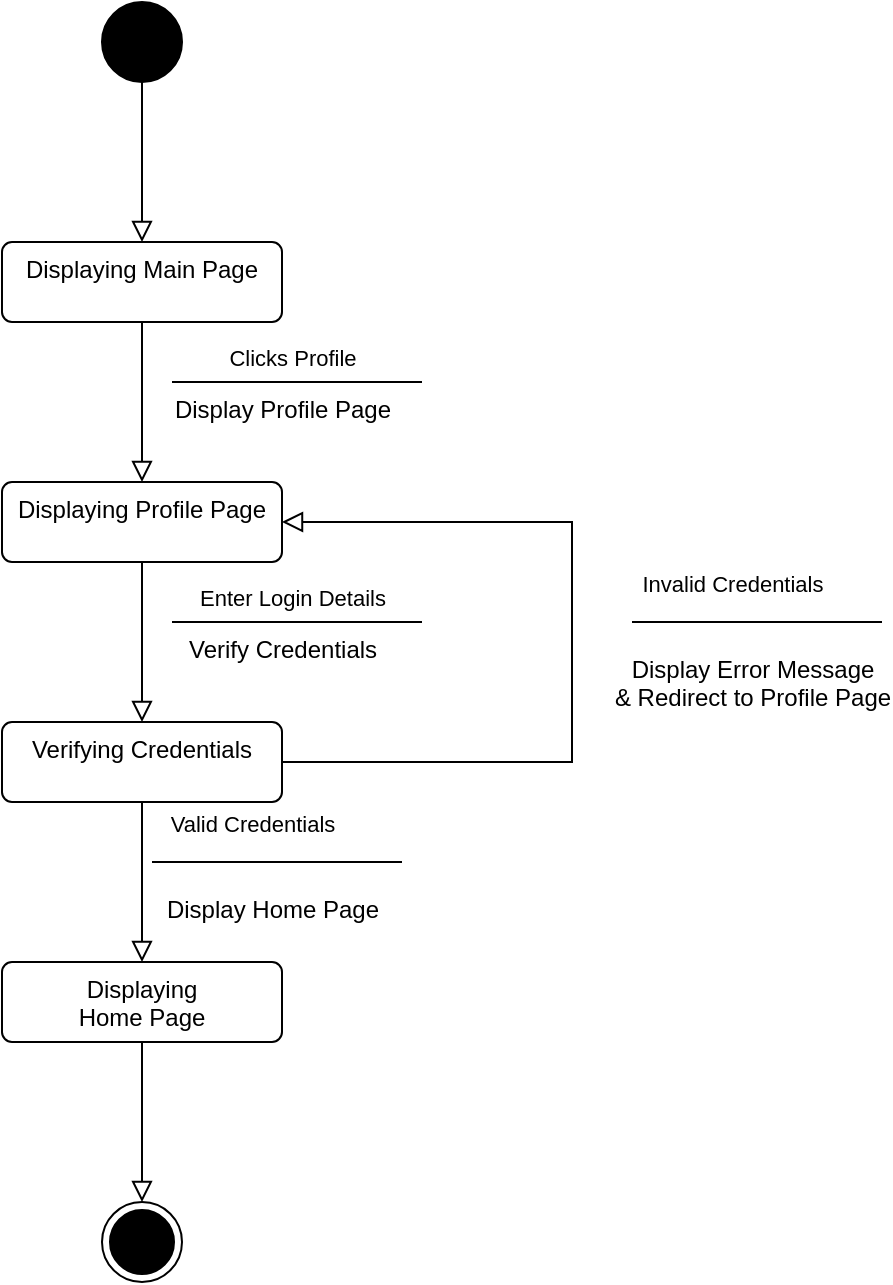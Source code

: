 <mxfile version="24.7.6">
  <diagram name="Page-1" id="PO6YEovwAHuaW14SgPtq">
    <mxGraphModel dx="880" dy="468" grid="1" gridSize="10" guides="1" tooltips="1" connect="1" arrows="1" fold="1" page="1" pageScale="1" pageWidth="4681" pageHeight="3300" background="none" math="0" shadow="0">
      <root>
        <mxCell id="0" />
        <mxCell id="1" parent="0" />
        <mxCell id="dLCL1BNoXGIihHrT0mXC-1" value="" style="ellipse;fillColor=strokeColor;html=1;" parent="1" vertex="1">
          <mxGeometry x="445" width="40" height="40" as="geometry" />
        </mxCell>
        <mxCell id="dLCL1BNoXGIihHrT0mXC-2" value="" style="endArrow=block;html=1;rounded=0;align=center;verticalAlign=bottom;endFill=0;labelBackgroundColor=none;endSize=8;exitX=0.5;exitY=1;exitDx=0;exitDy=0;entryX=0.5;entryY=0;entryDx=0;entryDy=0;" parent="1" source="dLCL1BNoXGIihHrT0mXC-1" target="dLCL1BNoXGIihHrT0mXC-10" edge="1">
          <mxGeometry x="-0.325" y="135" relative="1" as="geometry">
            <mxPoint x="540" y="20" as="sourcePoint" />
            <mxPoint x="465" y="120" as="targetPoint" />
            <mxPoint as="offset" />
          </mxGeometry>
        </mxCell>
        <mxCell id="dLCL1BNoXGIihHrT0mXC-3" value="" style="resizable=0;html=1;align=center;verticalAlign=top;labelBackgroundColor=none;" parent="dLCL1BNoXGIihHrT0mXC-2" connectable="0" vertex="1">
          <mxGeometry relative="1" as="geometry">
            <mxPoint x="145" y="10" as="offset" />
          </mxGeometry>
        </mxCell>
        <mxCell id="dLCL1BNoXGIihHrT0mXC-10" value="Displaying Main Page" style="html=1;align=center;verticalAlign=top;rounded=1;absoluteArcSize=1;arcSize=10;dashed=0;whiteSpace=wrap;" parent="1" vertex="1">
          <mxGeometry x="395" y="120" width="140" height="40" as="geometry" />
        </mxCell>
        <mxCell id="dLCL1BNoXGIihHrT0mXC-19" value="Displaying Profile Page" style="html=1;align=center;verticalAlign=top;rounded=1;absoluteArcSize=1;arcSize=10;dashed=0;whiteSpace=wrap;" parent="1" vertex="1">
          <mxGeometry x="395" y="240" width="140" height="40" as="geometry" />
        </mxCell>
        <mxCell id="dLCL1BNoXGIihHrT0mXC-20" value="Clicks Profile" style="endArrow=block;html=1;rounded=0;align=center;verticalAlign=bottom;endFill=0;labelBackgroundColor=none;endSize=8;exitX=0.5;exitY=1;exitDx=0;exitDy=0;" parent="1" source="dLCL1BNoXGIihHrT0mXC-10" edge="1">
          <mxGeometry x="-0.333" y="75" relative="1" as="geometry">
            <mxPoint x="330" y="330" as="sourcePoint" />
            <mxPoint x="465" y="240" as="targetPoint" />
            <mxPoint as="offset" />
          </mxGeometry>
        </mxCell>
        <mxCell id="dLCL1BNoXGIihHrT0mXC-21" value="Display Profile Page" style="resizable=0;html=1;align=center;verticalAlign=top;labelBackgroundColor=none;" parent="dLCL1BNoXGIihHrT0mXC-20" connectable="0" vertex="1">
          <mxGeometry relative="1" as="geometry">
            <mxPoint x="70" y="-10" as="offset" />
          </mxGeometry>
        </mxCell>
        <mxCell id="dLCL1BNoXGIihHrT0mXC-24" value="Enter Login Details" style="endArrow=block;html=1;rounded=0;align=center;verticalAlign=bottom;endFill=0;labelBackgroundColor=none;endSize=8;exitX=0.5;exitY=1;exitDx=0;exitDy=0;" parent="1" source="dLCL1BNoXGIihHrT0mXC-19" edge="1">
          <mxGeometry x="-0.333" y="75" relative="1" as="geometry">
            <mxPoint x="412.5" y="380" as="sourcePoint" />
            <mxPoint x="465" y="360" as="targetPoint" />
            <mxPoint as="offset" />
          </mxGeometry>
        </mxCell>
        <mxCell id="dLCL1BNoXGIihHrT0mXC-25" value="Verify Credentials" style="resizable=0;html=1;align=center;verticalAlign=top;labelBackgroundColor=none;" parent="dLCL1BNoXGIihHrT0mXC-24" connectable="0" vertex="1">
          <mxGeometry relative="1" as="geometry">
            <mxPoint x="70" y="-10" as="offset" />
          </mxGeometry>
        </mxCell>
        <mxCell id="dLCL1BNoXGIihHrT0mXC-26" value="Verifying Credentials" style="html=1;align=center;verticalAlign=top;rounded=1;absoluteArcSize=1;arcSize=10;dashed=0;whiteSpace=wrap;" parent="1" vertex="1">
          <mxGeometry x="395" y="360" width="140" height="40" as="geometry" />
        </mxCell>
        <mxCell id="dLCL1BNoXGIihHrT0mXC-33" value="Invalid Credentials" style="endArrow=block;html=1;rounded=0;align=center;verticalAlign=bottom;endFill=0;labelBackgroundColor=none;endSize=8;exitX=1;exitY=0.5;exitDx=0;exitDy=0;entryX=1;entryY=0.5;entryDx=0;entryDy=0;" parent="1" source="dLCL1BNoXGIihHrT0mXC-26" target="dLCL1BNoXGIihHrT0mXC-19" edge="1">
          <mxGeometry x="0.098" y="-80" relative="1" as="geometry">
            <mxPoint x="570" y="490" as="sourcePoint" />
            <mxPoint x="680" y="340" as="targetPoint" />
            <Array as="points">
              <mxPoint x="680" y="380" />
              <mxPoint x="680" y="260" />
            </Array>
            <mxPoint as="offset" />
          </mxGeometry>
        </mxCell>
        <mxCell id="dLCL1BNoXGIihHrT0mXC-34" value="Display Error Message &lt;br&gt;&amp;amp; Redirect to Profile Page" style="resizable=0;html=1;align=center;verticalAlign=top;labelBackgroundColor=none;" parent="dLCL1BNoXGIihHrT0mXC-33" connectable="0" vertex="1">
          <mxGeometry relative="1" as="geometry">
            <mxPoint x="90" as="offset" />
          </mxGeometry>
        </mxCell>
        <mxCell id="IgnOkryo6ripSMt3iWWQ-1" value="" style="ellipse;html=1;shape=endState;fillColor=strokeColor;" parent="1" vertex="1">
          <mxGeometry x="445" y="600" width="40" height="40" as="geometry" />
        </mxCell>
        <mxCell id="6Mah2j8GieXK6h-RwKKI-6" value="" style="endArrow=none;html=1;endSize=12;startArrow=none;startSize=14;startFill=0;edgeStyle=orthogonalEdgeStyle;align=center;verticalAlign=bottom;endFill=0;rounded=0;" edge="1" parent="1">
          <mxGeometry y="3" relative="1" as="geometry">
            <mxPoint x="480" y="190" as="sourcePoint" />
            <mxPoint x="605" y="190" as="targetPoint" />
          </mxGeometry>
        </mxCell>
        <mxCell id="6Mah2j8GieXK6h-RwKKI-7" value="" style="endArrow=none;html=1;endSize=12;startArrow=none;startSize=14;startFill=0;edgeStyle=orthogonalEdgeStyle;align=center;verticalAlign=bottom;endFill=0;rounded=0;" edge="1" parent="1">
          <mxGeometry y="3" relative="1" as="geometry">
            <mxPoint x="480" y="310" as="sourcePoint" />
            <mxPoint x="605" y="310" as="targetPoint" />
          </mxGeometry>
        </mxCell>
        <mxCell id="6Mah2j8GieXK6h-RwKKI-8" value="" style="endArrow=none;html=1;endSize=12;startArrow=none;startSize=14;startFill=0;edgeStyle=orthogonalEdgeStyle;align=center;verticalAlign=bottom;endFill=0;rounded=0;" edge="1" parent="1">
          <mxGeometry y="3" relative="1" as="geometry">
            <mxPoint x="710" y="310" as="sourcePoint" />
            <mxPoint x="835" y="310" as="targetPoint" />
          </mxGeometry>
        </mxCell>
        <mxCell id="6Mah2j8GieXK6h-RwKKI-9" value="" style="endArrow=none;html=1;endSize=12;startArrow=none;startSize=14;startFill=0;edgeStyle=orthogonalEdgeStyle;align=center;verticalAlign=bottom;endFill=0;rounded=0;" edge="1" parent="1">
          <mxGeometry y="3" relative="1" as="geometry">
            <mxPoint x="470" y="430" as="sourcePoint" />
            <mxPoint x="595" y="430" as="targetPoint" />
          </mxGeometry>
        </mxCell>
        <mxCell id="6Mah2j8GieXK6h-RwKKI-14" value="Valid Credentials" style="endArrow=block;html=1;rounded=0;align=center;verticalAlign=bottom;endFill=0;labelBackgroundColor=none;endSize=8;exitX=0.5;exitY=1;exitDx=0;exitDy=0;" edge="1" parent="1" source="dLCL1BNoXGIihHrT0mXC-26">
          <mxGeometry x="-0.5" y="55" relative="1" as="geometry">
            <mxPoint x="485" y="480" as="sourcePoint" />
            <mxPoint x="465" y="480" as="targetPoint" />
            <mxPoint as="offset" />
          </mxGeometry>
        </mxCell>
        <mxCell id="6Mah2j8GieXK6h-RwKKI-15" value="Display Home Page" style="resizable=0;html=1;align=center;verticalAlign=top;labelBackgroundColor=none;" connectable="0" vertex="1" parent="6Mah2j8GieXK6h-RwKKI-14">
          <mxGeometry relative="1" as="geometry">
            <mxPoint x="65" as="offset" />
          </mxGeometry>
        </mxCell>
        <mxCell id="6Mah2j8GieXK6h-RwKKI-16" value="Displaying&lt;br&gt;Home Page" style="html=1;align=center;verticalAlign=top;rounded=1;absoluteArcSize=1;arcSize=10;dashed=0;whiteSpace=wrap;" vertex="1" parent="1">
          <mxGeometry x="395" y="480" width="140" height="40" as="geometry" />
        </mxCell>
        <mxCell id="6Mah2j8GieXK6h-RwKKI-17" value="" style="endArrow=block;html=1;rounded=0;align=center;verticalAlign=bottom;endFill=0;labelBackgroundColor=none;endSize=8;exitX=0.5;exitY=1;exitDx=0;exitDy=0;" edge="1" parent="1" source="6Mah2j8GieXK6h-RwKKI-16">
          <mxGeometry relative="1" as="geometry">
            <mxPoint x="370" y="560" as="sourcePoint" />
            <mxPoint x="465" y="600" as="targetPoint" />
          </mxGeometry>
        </mxCell>
        <mxCell id="6Mah2j8GieXK6h-RwKKI-18" value="" style="resizable=0;html=1;align=center;verticalAlign=top;labelBackgroundColor=none;" connectable="0" vertex="1" parent="6Mah2j8GieXK6h-RwKKI-17">
          <mxGeometry relative="1" as="geometry" />
        </mxCell>
      </root>
    </mxGraphModel>
  </diagram>
</mxfile>
